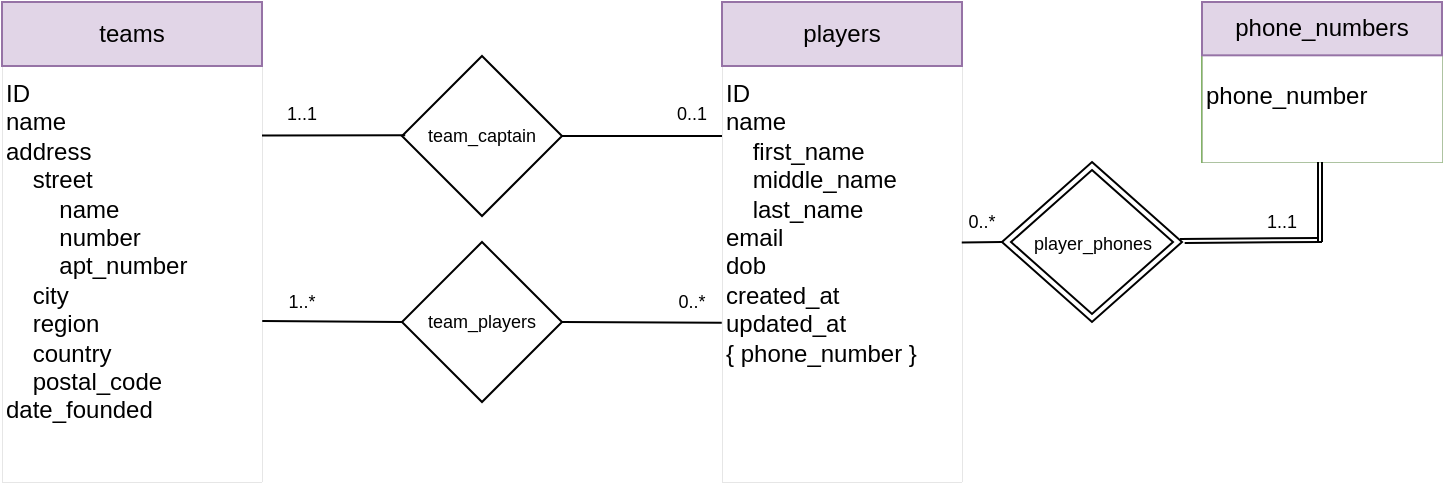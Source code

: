 <mxfile version="15.5.4" type="github">
  <diagram id="R2lEEEUBdFMjLlhIrx00" name="Page-1">
    <mxGraphModel dx="2365" dy="1260" grid="1" gridSize="10" guides="1" tooltips="1" connect="1" arrows="1" fold="1" page="1" pageScale="1" pageWidth="850" pageHeight="1100" math="0" shadow="0" extFonts="Permanent Marker^https://fonts.googleapis.com/css?family=Permanent+Marker">
      <root>
        <mxCell id="0" />
        <mxCell id="1" parent="0" />
        <mxCell id="Uebg3OEyPI29N-F5zzTL-30" value="" style="group" parent="1" vertex="1" connectable="0">
          <mxGeometry x="440" y="40" width="120" height="240" as="geometry" />
        </mxCell>
        <mxCell id="Uebg3OEyPI29N-F5zzTL-23" value="" style="group" parent="Uebg3OEyPI29N-F5zzTL-30" vertex="1" connectable="0">
          <mxGeometry width="120" height="240" as="geometry" />
        </mxCell>
        <mxCell id="Uebg3OEyPI29N-F5zzTL-21" value="" style="rounded=0;whiteSpace=wrap;html=1;strokeWidth=0;align=left;" parent="Uebg3OEyPI29N-F5zzTL-23" vertex="1">
          <mxGeometry width="120" height="240" as="geometry" />
        </mxCell>
        <mxCell id="Uebg3OEyPI29N-F5zzTL-22" value="players" style="rounded=0;whiteSpace=wrap;html=1;fillColor=#e1d5e7;strokeColor=#9673a6;" parent="Uebg3OEyPI29N-F5zzTL-23" vertex="1">
          <mxGeometry width="120" height="32" as="geometry" />
        </mxCell>
        <mxCell id="Uebg3OEyPI29N-F5zzTL-26" value="ID&lt;br&gt;name&lt;br&gt;&amp;nbsp; &amp;nbsp;&amp;nbsp;first_name&lt;br&gt;&lt;span&gt;&lt;/span&gt;&amp;nbsp; &amp;nbsp;&amp;nbsp;middle_name&lt;br&gt;&lt;span&gt;&lt;/span&gt;&amp;nbsp; &amp;nbsp;&amp;nbsp;last_name&lt;br&gt;email&lt;br&gt;dob&lt;br&gt;created_at&lt;br&gt;updated_at&lt;br&gt;{ phone_number }" style="text;html=1;strokeColor=none;fillColor=none;align=left;verticalAlign=top;whiteSpace=wrap;rounded=0;" parent="Uebg3OEyPI29N-F5zzTL-30" vertex="1">
          <mxGeometry y="32" width="120" height="208" as="geometry" />
        </mxCell>
        <mxCell id="Uebg3OEyPI29N-F5zzTL-31" value="" style="group" parent="1" vertex="1" connectable="0">
          <mxGeometry x="80" y="40" width="130" height="240" as="geometry" />
        </mxCell>
        <mxCell id="Uebg3OEyPI29N-F5zzTL-32" value="" style="group" parent="Uebg3OEyPI29N-F5zzTL-31" vertex="1" connectable="0">
          <mxGeometry width="130" height="240" as="geometry" />
        </mxCell>
        <mxCell id="Uebg3OEyPI29N-F5zzTL-33" value="" style="rounded=0;whiteSpace=wrap;html=1;strokeWidth=0;align=left;" parent="Uebg3OEyPI29N-F5zzTL-32" vertex="1">
          <mxGeometry width="130" height="240" as="geometry" />
        </mxCell>
        <mxCell id="Uebg3OEyPI29N-F5zzTL-34" value="teams" style="rounded=0;whiteSpace=wrap;html=1;fillColor=#e1d5e7;strokeColor=#9673a6;" parent="Uebg3OEyPI29N-F5zzTL-32" vertex="1">
          <mxGeometry width="130" height="32" as="geometry" />
        </mxCell>
        <mxCell id="Uebg3OEyPI29N-F5zzTL-35" value="ID&lt;br&gt;name&lt;br&gt;address&lt;br&gt;&amp;nbsp; &amp;nbsp; street&lt;br&gt;&amp;nbsp; &amp;nbsp; &amp;nbsp; &amp;nbsp; name&lt;br&gt;&lt;span&gt;&lt;/span&gt;&lt;span&gt;&lt;/span&gt;&amp;nbsp; &amp;nbsp; &amp;nbsp; &amp;nbsp;&amp;nbsp;number&lt;br&gt;&lt;span&gt;&lt;/span&gt;&lt;span&gt;&lt;/span&gt;&amp;nbsp; &amp;nbsp; &amp;nbsp; &amp;nbsp;&amp;nbsp;apt_number&lt;br&gt;&lt;span&gt;&lt;/span&gt;&amp;nbsp; &amp;nbsp;&amp;nbsp;city&lt;span&gt;	&lt;/span&gt;&lt;br&gt;&lt;span&gt;&lt;/span&gt;&amp;nbsp; &amp;nbsp;&amp;nbsp;region&lt;br&gt;&lt;span&gt;&lt;/span&gt;&amp;nbsp; &amp;nbsp;&amp;nbsp;country&lt;br&gt;&lt;span&gt;&lt;/span&gt;&amp;nbsp; &amp;nbsp;&amp;nbsp;postal_code&lt;br&gt;date_founded" style="text;html=1;strokeColor=none;fillColor=none;align=left;verticalAlign=top;whiteSpace=wrap;rounded=0;" parent="Uebg3OEyPI29N-F5zzTL-31" vertex="1">
          <mxGeometry y="32" width="130" height="208" as="geometry" />
        </mxCell>
        <mxCell id="Uebg3OEyPI29N-F5zzTL-36" value="" style="group;fillColor=#d5e8d4;strokeColor=#82b366;" parent="1" vertex="1" connectable="0">
          <mxGeometry x="680" y="40" width="120" height="80" as="geometry" />
        </mxCell>
        <mxCell id="Uebg3OEyPI29N-F5zzTL-37" value="" style="group" parent="Uebg3OEyPI29N-F5zzTL-36" vertex="1" connectable="0">
          <mxGeometry width="120" height="80" as="geometry" />
        </mxCell>
        <mxCell id="Uebg3OEyPI29N-F5zzTL-38" value="" style="rounded=0;whiteSpace=wrap;html=1;strokeWidth=0;align=left;" parent="Uebg3OEyPI29N-F5zzTL-37" vertex="1">
          <mxGeometry width="120" height="80" as="geometry" />
        </mxCell>
        <mxCell id="Uebg3OEyPI29N-F5zzTL-39" value="phone_numbers" style="rounded=0;whiteSpace=wrap;html=1;fillColor=#e1d5e7;strokeColor=#9673a6;" parent="Uebg3OEyPI29N-F5zzTL-37" vertex="1">
          <mxGeometry width="120" height="26.667" as="geometry" />
        </mxCell>
        <mxCell id="Uebg3OEyPI29N-F5zzTL-40" value="phone_number" style="text;html=1;strokeColor=none;fillColor=none;align=left;verticalAlign=top;whiteSpace=wrap;rounded=0;" parent="Uebg3OEyPI29N-F5zzTL-37" vertex="1">
          <mxGeometry y="33.333" width="120" height="13" as="geometry" />
        </mxCell>
        <mxCell id="Uebg3OEyPI29N-F5zzTL-49" value="" style="group" parent="1" vertex="1" connectable="0">
          <mxGeometry x="580" y="120" width="90" height="80" as="geometry" />
        </mxCell>
        <mxCell id="Uebg3OEyPI29N-F5zzTL-47" value="" style="rhombus;whiteSpace=wrap;html=1;strokeWidth=1;align=left;verticalAlign=middle;" parent="Uebg3OEyPI29N-F5zzTL-49" vertex="1">
          <mxGeometry width="90" height="80.0" as="geometry" />
        </mxCell>
        <mxCell id="Uebg3OEyPI29N-F5zzTL-48" value="&lt;font style=&quot;font-size: 9px&quot;&gt;player_phones&lt;/font&gt;" style="rhombus;whiteSpace=wrap;html=1;strokeWidth=1;align=center;verticalAlign=middle;" parent="Uebg3OEyPI29N-F5zzTL-49" vertex="1">
          <mxGeometry x="4.5" y="4" width="81" height="72.0" as="geometry" />
        </mxCell>
        <mxCell id="Uebg3OEyPI29N-F5zzTL-51" value="" style="endArrow=none;html=1;rounded=0;entryX=0.5;entryY=1;entryDx=0;entryDy=0;" parent="1" target="Uebg3OEyPI29N-F5zzTL-38" edge="1">
          <mxGeometry width="50" height="50" relative="1" as="geometry">
            <mxPoint x="740" y="160" as="sourcePoint" />
            <mxPoint x="590" y="140" as="targetPoint" />
          </mxGeometry>
        </mxCell>
        <mxCell id="Uebg3OEyPI29N-F5zzTL-52" value="" style="endArrow=none;html=1;rounded=0;exitX=1.015;exitY=0.506;exitDx=0;exitDy=0;exitPerimeter=0;" parent="1" source="Uebg3OEyPI29N-F5zzTL-47" edge="1">
          <mxGeometry width="50" height="50" relative="1" as="geometry">
            <mxPoint x="680" y="200" as="sourcePoint" />
            <mxPoint x="740" y="160" as="targetPoint" />
            <Array as="points">
              <mxPoint x="740" y="160" />
            </Array>
          </mxGeometry>
        </mxCell>
        <mxCell id="Uebg3OEyPI29N-F5zzTL-53" value="" style="endArrow=none;html=1;rounded=0;exitX=0.999;exitY=0.424;exitDx=0;exitDy=0;exitPerimeter=0;entryX=0;entryY=0.5;entryDx=0;entryDy=0;" parent="1" source="Uebg3OEyPI29N-F5zzTL-26" target="Uebg3OEyPI29N-F5zzTL-47" edge="1">
          <mxGeometry width="50" height="50" relative="1" as="geometry">
            <mxPoint x="560" y="180" as="sourcePoint" />
            <mxPoint x="610" y="130" as="targetPoint" />
          </mxGeometry>
        </mxCell>
        <mxCell id="Uebg3OEyPI29N-F5zzTL-54" value="" style="endArrow=none;html=1;rounded=0;" parent="1" edge="1">
          <mxGeometry width="50" height="50" relative="1" as="geometry">
            <mxPoint x="738" y="160" as="sourcePoint" />
            <mxPoint x="738" y="120" as="targetPoint" />
          </mxGeometry>
        </mxCell>
        <mxCell id="Uebg3OEyPI29N-F5zzTL-56" value="" style="endArrow=none;html=1;rounded=0;exitX=1.015;exitY=0.506;exitDx=0;exitDy=0;exitPerimeter=0;" parent="1" edge="1">
          <mxGeometry width="50" height="50" relative="1" as="geometry">
            <mxPoint x="669" y="158.48" as="sourcePoint" />
            <mxPoint x="738" y="158" as="targetPoint" />
            <Array as="points" />
          </mxGeometry>
        </mxCell>
        <mxCell id="Uebg3OEyPI29N-F5zzTL-57" value="team_captain" style="rhombus;whiteSpace=wrap;html=1;fontSize=9;strokeWidth=1;align=center;verticalAlign=middle;" parent="1" vertex="1">
          <mxGeometry x="280" y="67" width="80" height="80" as="geometry" />
        </mxCell>
        <mxCell id="Uebg3OEyPI29N-F5zzTL-58" value="" style="endArrow=none;html=1;rounded=0;fontSize=9;entryX=1;entryY=0.5;entryDx=0;entryDy=0;exitX=0;exitY=0.168;exitDx=0;exitDy=0;exitPerimeter=0;" parent="1" source="Uebg3OEyPI29N-F5zzTL-26" target="Uebg3OEyPI29N-F5zzTL-57" edge="1">
          <mxGeometry width="50" height="50" relative="1" as="geometry">
            <mxPoint x="430" y="100" as="sourcePoint" />
            <mxPoint x="340" y="100" as="targetPoint" />
          </mxGeometry>
        </mxCell>
        <mxCell id="Uebg3OEyPI29N-F5zzTL-59" value="" style="endArrow=none;html=1;rounded=0;fontSize=9;entryX=0.02;entryY=0.496;entryDx=0;entryDy=0;entryPerimeter=0;exitX=1;exitY=0.167;exitDx=0;exitDy=0;exitPerimeter=0;" parent="1" source="Uebg3OEyPI29N-F5zzTL-35" target="Uebg3OEyPI29N-F5zzTL-57" edge="1">
          <mxGeometry width="50" height="50" relative="1" as="geometry">
            <mxPoint x="200" y="130" as="sourcePoint" />
            <mxPoint x="250" y="80" as="targetPoint" />
          </mxGeometry>
        </mxCell>
        <mxCell id="Uebg3OEyPI29N-F5zzTL-60" value="1..1" style="text;html=1;strokeColor=none;fillColor=none;align=center;verticalAlign=middle;whiteSpace=wrap;rounded=0;fontSize=9;" parent="1" vertex="1">
          <mxGeometry x="220" y="86" width="20" height="20" as="geometry" />
        </mxCell>
        <mxCell id="Uebg3OEyPI29N-F5zzTL-61" value="0..1" style="text;html=1;strokeColor=none;fillColor=none;align=center;verticalAlign=middle;whiteSpace=wrap;rounded=0;fontSize=9;" parent="1" vertex="1">
          <mxGeometry x="415" y="86" width="20" height="20" as="geometry" />
        </mxCell>
        <mxCell id="Uebg3OEyPI29N-F5zzTL-62" value="team_players" style="rhombus;whiteSpace=wrap;html=1;fontSize=9;strokeWidth=1;align=center;verticalAlign=middle;" parent="1" vertex="1">
          <mxGeometry x="280" y="160" width="80" height="80" as="geometry" />
        </mxCell>
        <mxCell id="Uebg3OEyPI29N-F5zzTL-63" value="" style="endArrow=none;html=1;rounded=0;fontSize=9;exitX=1.001;exitY=0.613;exitDx=0;exitDy=0;exitPerimeter=0;entryX=0;entryY=0.5;entryDx=0;entryDy=0;" parent="1" source="Uebg3OEyPI29N-F5zzTL-35" target="Uebg3OEyPI29N-F5zzTL-62" edge="1">
          <mxGeometry width="50" height="50" relative="1" as="geometry">
            <mxPoint x="270" y="220" as="sourcePoint" />
            <mxPoint x="320" y="170" as="targetPoint" />
          </mxGeometry>
        </mxCell>
        <mxCell id="Uebg3OEyPI29N-F5zzTL-64" value="" style="endArrow=none;html=1;rounded=0;fontSize=9;entryX=-0.001;entryY=0.617;entryDx=0;entryDy=0;entryPerimeter=0;exitX=1;exitY=0.5;exitDx=0;exitDy=0;" parent="1" source="Uebg3OEyPI29N-F5zzTL-62" target="Uebg3OEyPI29N-F5zzTL-26" edge="1">
          <mxGeometry width="50" height="50" relative="1" as="geometry">
            <mxPoint x="360" y="210" as="sourcePoint" />
            <mxPoint x="430" y="200" as="targetPoint" />
          </mxGeometry>
        </mxCell>
        <mxCell id="Uebg3OEyPI29N-F5zzTL-65" value="1..*" style="text;html=1;strokeColor=none;fillColor=none;align=center;verticalAlign=middle;whiteSpace=wrap;rounded=0;fontSize=9;" parent="1" vertex="1">
          <mxGeometry x="220" y="180" width="20" height="20" as="geometry" />
        </mxCell>
        <mxCell id="Uebg3OEyPI29N-F5zzTL-66" value="0..*" style="text;html=1;strokeColor=none;fillColor=none;align=center;verticalAlign=middle;whiteSpace=wrap;rounded=0;fontSize=9;" parent="1" vertex="1">
          <mxGeometry x="415" y="180" width="20" height="20" as="geometry" />
        </mxCell>
        <mxCell id="oHW8rNx_q3lXavUMpPMO-2" value="0..*" style="text;html=1;strokeColor=none;fillColor=none;align=center;verticalAlign=middle;whiteSpace=wrap;rounded=0;fontSize=9;" vertex="1" parent="1">
          <mxGeometry x="560" y="140" width="20" height="20" as="geometry" />
        </mxCell>
        <mxCell id="oHW8rNx_q3lXavUMpPMO-3" value="1..1" style="text;html=1;strokeColor=none;fillColor=none;align=center;verticalAlign=middle;whiteSpace=wrap;rounded=0;fontSize=9;" vertex="1" parent="1">
          <mxGeometry x="710" y="140" width="20" height="20" as="geometry" />
        </mxCell>
      </root>
    </mxGraphModel>
  </diagram>
</mxfile>
